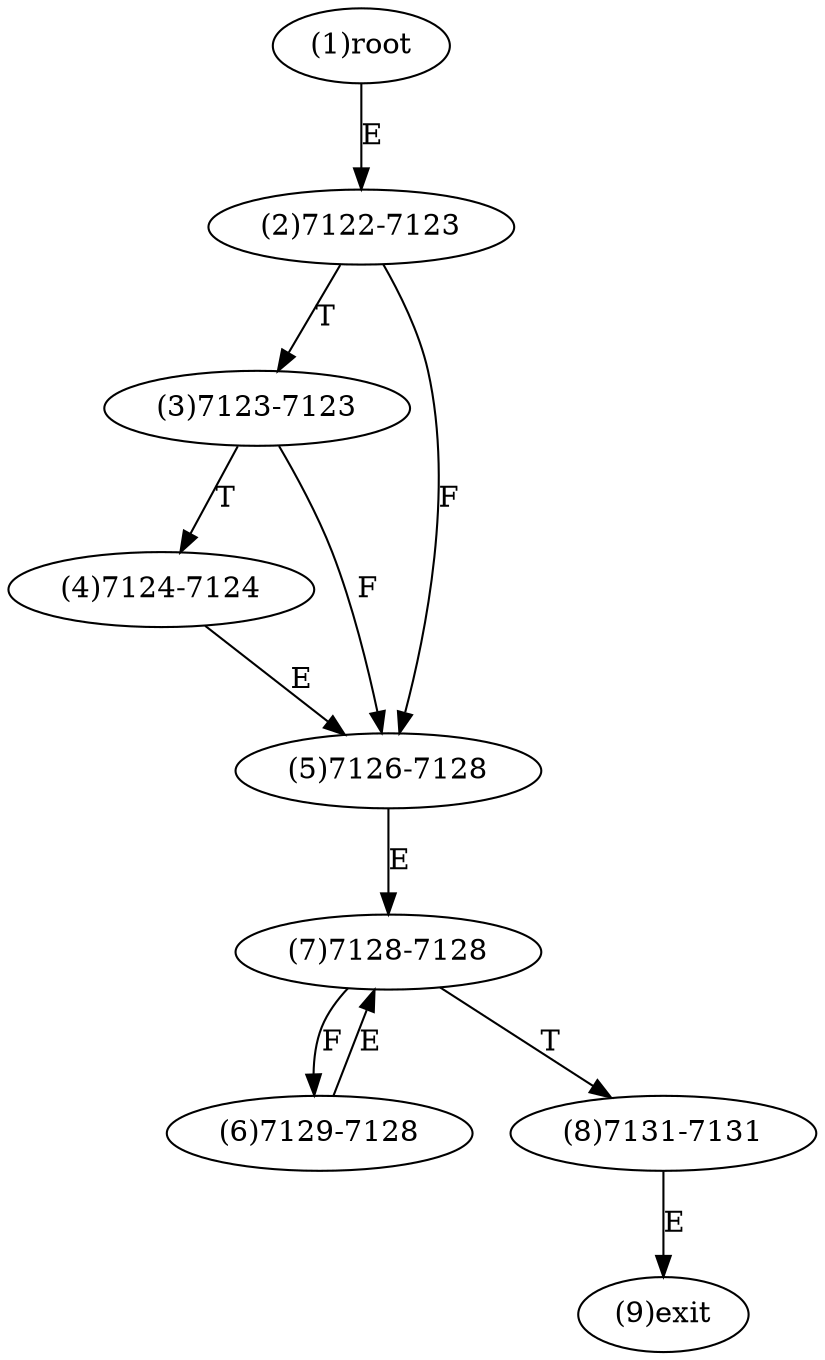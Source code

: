digraph "" { 
1[ label="(1)root"];
2[ label="(2)7122-7123"];
3[ label="(3)7123-7123"];
4[ label="(4)7124-7124"];
5[ label="(5)7126-7128"];
6[ label="(6)7129-7128"];
7[ label="(7)7128-7128"];
8[ label="(8)7131-7131"];
9[ label="(9)exit"];
1->2[ label="E"];
2->5[ label="F"];
2->3[ label="T"];
3->5[ label="F"];
3->4[ label="T"];
4->5[ label="E"];
5->7[ label="E"];
6->7[ label="E"];
7->6[ label="F"];
7->8[ label="T"];
8->9[ label="E"];
}